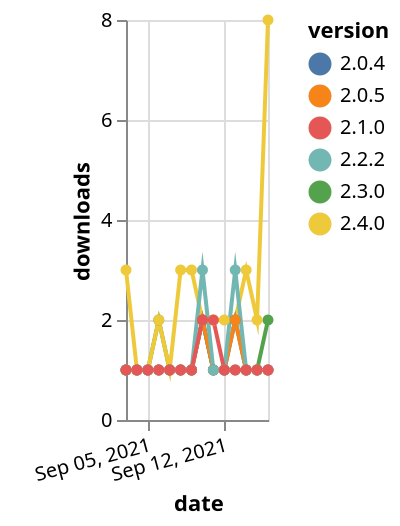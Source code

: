 {"$schema": "https://vega.github.io/schema/vega-lite/v5.json", "description": "A simple bar chart with embedded data.", "data": {"values": [{"date": "2021-09-03", "total": 511, "delta": 1, "version": "2.3.0"}, {"date": "2021-09-04", "total": 512, "delta": 1, "version": "2.3.0"}, {"date": "2021-09-05", "total": 513, "delta": 1, "version": "2.3.0"}, {"date": "2021-09-06", "total": 515, "delta": 2, "version": "2.3.0"}, {"date": "2021-09-07", "total": 516, "delta": 1, "version": "2.3.0"}, {"date": "2021-09-08", "total": 517, "delta": 1, "version": "2.3.0"}, {"date": "2021-09-09", "total": 518, "delta": 1, "version": "2.3.0"}, {"date": "2021-09-10", "total": 520, "delta": 2, "version": "2.3.0"}, {"date": "2021-09-11", "total": 521, "delta": 1, "version": "2.3.0"}, {"date": "2021-09-12", "total": 522, "delta": 1, "version": "2.3.0"}, {"date": "2021-09-13", "total": 523, "delta": 1, "version": "2.3.0"}, {"date": "2021-09-14", "total": 524, "delta": 1, "version": "2.3.0"}, {"date": "2021-09-15", "total": 525, "delta": 1, "version": "2.3.0"}, {"date": "2021-09-16", "total": 527, "delta": 2, "version": "2.3.0"}, {"date": "2021-09-03", "total": 214, "delta": 3, "version": "2.4.0"}, {"date": "2021-09-04", "total": 215, "delta": 1, "version": "2.4.0"}, {"date": "2021-09-05", "total": 216, "delta": 1, "version": "2.4.0"}, {"date": "2021-09-06", "total": 218, "delta": 2, "version": "2.4.0"}, {"date": "2021-09-07", "total": 219, "delta": 1, "version": "2.4.0"}, {"date": "2021-09-08", "total": 222, "delta": 3, "version": "2.4.0"}, {"date": "2021-09-09", "total": 225, "delta": 3, "version": "2.4.0"}, {"date": "2021-09-10", "total": 227, "delta": 2, "version": "2.4.0"}, {"date": "2021-09-11", "total": 229, "delta": 2, "version": "2.4.0"}, {"date": "2021-09-12", "total": 231, "delta": 2, "version": "2.4.0"}, {"date": "2021-09-13", "total": 233, "delta": 2, "version": "2.4.0"}, {"date": "2021-09-14", "total": 236, "delta": 3, "version": "2.4.0"}, {"date": "2021-09-15", "total": 238, "delta": 2, "version": "2.4.0"}, {"date": "2021-09-16", "total": 246, "delta": 8, "version": "2.4.0"}, {"date": "2021-09-03", "total": 633, "delta": 1, "version": "2.0.4"}, {"date": "2021-09-04", "total": 634, "delta": 1, "version": "2.0.4"}, {"date": "2021-09-05", "total": 635, "delta": 1, "version": "2.0.4"}, {"date": "2021-09-06", "total": 636, "delta": 1, "version": "2.0.4"}, {"date": "2021-09-07", "total": 637, "delta": 1, "version": "2.0.4"}, {"date": "2021-09-08", "total": 638, "delta": 1, "version": "2.0.4"}, {"date": "2021-09-09", "total": 639, "delta": 1, "version": "2.0.4"}, {"date": "2021-09-10", "total": 641, "delta": 2, "version": "2.0.4"}, {"date": "2021-09-11", "total": 642, "delta": 1, "version": "2.0.4"}, {"date": "2021-09-12", "total": 643, "delta": 1, "version": "2.0.4"}, {"date": "2021-09-13", "total": 645, "delta": 2, "version": "2.0.4"}, {"date": "2021-09-14", "total": 646, "delta": 1, "version": "2.0.4"}, {"date": "2021-09-15", "total": 647, "delta": 1, "version": "2.0.4"}, {"date": "2021-09-16", "total": 648, "delta": 1, "version": "2.0.4"}, {"date": "2021-09-03", "total": 312, "delta": 1, "version": "2.0.5"}, {"date": "2021-09-04", "total": 313, "delta": 1, "version": "2.0.5"}, {"date": "2021-09-05", "total": 314, "delta": 1, "version": "2.0.5"}, {"date": "2021-09-06", "total": 315, "delta": 1, "version": "2.0.5"}, {"date": "2021-09-07", "total": 316, "delta": 1, "version": "2.0.5"}, {"date": "2021-09-08", "total": 317, "delta": 1, "version": "2.0.5"}, {"date": "2021-09-09", "total": 318, "delta": 1, "version": "2.0.5"}, {"date": "2021-09-10", "total": 320, "delta": 2, "version": "2.0.5"}, {"date": "2021-09-11", "total": 321, "delta": 1, "version": "2.0.5"}, {"date": "2021-09-12", "total": 322, "delta": 1, "version": "2.0.5"}, {"date": "2021-09-13", "total": 324, "delta": 2, "version": "2.0.5"}, {"date": "2021-09-14", "total": 325, "delta": 1, "version": "2.0.5"}, {"date": "2021-09-15", "total": 326, "delta": 1, "version": "2.0.5"}, {"date": "2021-09-16", "total": 327, "delta": 1, "version": "2.0.5"}, {"date": "2021-09-03", "total": 424, "delta": 1, "version": "2.2.2"}, {"date": "2021-09-04", "total": 425, "delta": 1, "version": "2.2.2"}, {"date": "2021-09-05", "total": 426, "delta": 1, "version": "2.2.2"}, {"date": "2021-09-06", "total": 427, "delta": 1, "version": "2.2.2"}, {"date": "2021-09-07", "total": 428, "delta": 1, "version": "2.2.2"}, {"date": "2021-09-08", "total": 429, "delta": 1, "version": "2.2.2"}, {"date": "2021-09-09", "total": 430, "delta": 1, "version": "2.2.2"}, {"date": "2021-09-10", "total": 433, "delta": 3, "version": "2.2.2"}, {"date": "2021-09-11", "total": 434, "delta": 1, "version": "2.2.2"}, {"date": "2021-09-12", "total": 435, "delta": 1, "version": "2.2.2"}, {"date": "2021-09-13", "total": 438, "delta": 3, "version": "2.2.2"}, {"date": "2021-09-14", "total": 439, "delta": 1, "version": "2.2.2"}, {"date": "2021-09-15", "total": 440, "delta": 1, "version": "2.2.2"}, {"date": "2021-09-16", "total": 441, "delta": 1, "version": "2.2.2"}, {"date": "2021-09-03", "total": 2128, "delta": 1, "version": "2.1.0"}, {"date": "2021-09-04", "total": 2129, "delta": 1, "version": "2.1.0"}, {"date": "2021-09-05", "total": 2130, "delta": 1, "version": "2.1.0"}, {"date": "2021-09-06", "total": 2131, "delta": 1, "version": "2.1.0"}, {"date": "2021-09-07", "total": 2132, "delta": 1, "version": "2.1.0"}, {"date": "2021-09-08", "total": 2133, "delta": 1, "version": "2.1.0"}, {"date": "2021-09-09", "total": 2134, "delta": 1, "version": "2.1.0"}, {"date": "2021-09-10", "total": 2136, "delta": 2, "version": "2.1.0"}, {"date": "2021-09-11", "total": 2138, "delta": 2, "version": "2.1.0"}, {"date": "2021-09-12", "total": 2139, "delta": 1, "version": "2.1.0"}, {"date": "2021-09-13", "total": 2140, "delta": 1, "version": "2.1.0"}, {"date": "2021-09-14", "total": 2141, "delta": 1, "version": "2.1.0"}, {"date": "2021-09-15", "total": 2142, "delta": 1, "version": "2.1.0"}, {"date": "2021-09-16", "total": 2143, "delta": 1, "version": "2.1.0"}]}, "width": "container", "mark": {"type": "line", "point": {"filled": true}}, "encoding": {"x": {"field": "date", "type": "temporal", "timeUnit": "yearmonthdate", "title": "date", "axis": {"labelAngle": -15}}, "y": {"field": "delta", "type": "quantitative", "title": "downloads"}, "color": {"field": "version", "type": "nominal"}, "tooltip": {"field": "delta"}}}
